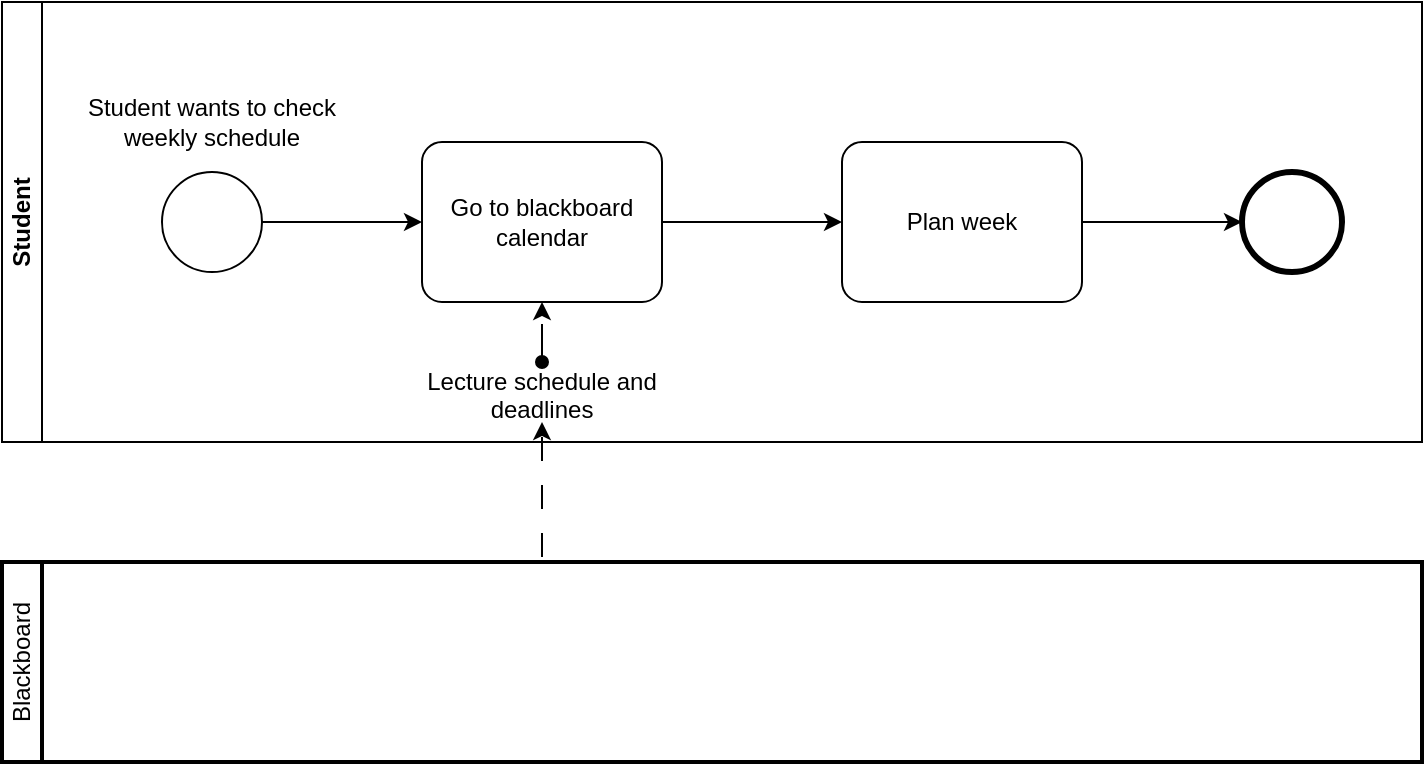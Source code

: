<mxfile version="21.8.2" type="device">
  <diagram name="Page-1" id="DJdL2kcr__wwFXiS8mvN">
    <mxGraphModel dx="909" dy="611" grid="1" gridSize="10" guides="1" tooltips="1" connect="1" arrows="1" fold="1" page="1" pageScale="1" pageWidth="850" pageHeight="1100" math="0" shadow="0">
      <root>
        <mxCell id="0" />
        <mxCell id="1" parent="0" />
        <mxCell id="Llhk9cpAcjFQnYdJweaO-1" value="Student" style="swimlane;startSize=20;horizontal=0;html=1;whiteSpace=wrap;" vertex="1" parent="1">
          <mxGeometry x="40" y="80" width="710" height="220" as="geometry" />
        </mxCell>
        <mxCell id="Llhk9cpAcjFQnYdJweaO-2" value="" style="points=[[0.145,0.145,0],[0.5,0,0],[0.855,0.145,0],[1,0.5,0],[0.855,0.855,0],[0.5,1,0],[0.145,0.855,0],[0,0.5,0]];shape=mxgraph.bpmn.event;html=1;verticalLabelPosition=bottom;labelBackgroundColor=#ffffff;verticalAlign=top;align=center;perimeter=ellipsePerimeter;outlineConnect=0;aspect=fixed;outline=standard;symbol=general;" vertex="1" parent="Llhk9cpAcjFQnYdJweaO-1">
          <mxGeometry x="80" y="85" width="50" height="50" as="geometry" />
        </mxCell>
        <UserObject label="Student wants to check weekly schedule" placeholders="1" name="Variable" id="Llhk9cpAcjFQnYdJweaO-3">
          <mxCell style="text;html=1;strokeColor=none;fillColor=none;align=center;verticalAlign=middle;whiteSpace=wrap;overflow=hidden;" vertex="1" parent="Llhk9cpAcjFQnYdJweaO-1">
            <mxGeometry x="30" y="40" width="150" height="40" as="geometry" />
          </mxCell>
        </UserObject>
        <mxCell id="Llhk9cpAcjFQnYdJweaO-13" style="edgeStyle=orthogonalEdgeStyle;rounded=0;orthogonalLoop=1;jettySize=auto;html=1;entryX=0.5;entryY=1;entryDx=0;entryDy=0;entryPerimeter=0;dashed=1;dashPattern=12 12;startArrow=oval;startFill=1;" edge="1" parent="Llhk9cpAcjFQnYdJweaO-1" source="Llhk9cpAcjFQnYdJweaO-14" target="Llhk9cpAcjFQnYdJweaO-4">
          <mxGeometry relative="1" as="geometry">
            <mxPoint x="270" y="250" as="targetPoint" />
            <mxPoint x="270" y="280" as="sourcePoint" />
          </mxGeometry>
        </mxCell>
        <mxCell id="Llhk9cpAcjFQnYdJweaO-4" value="Go to blackboard calendar" style="points=[[0.25,0,0],[0.5,0,0],[0.75,0,0],[1,0.25,0],[1,0.5,0],[1,0.75,0],[0.75,1,0],[0.5,1,0],[0.25,1,0],[0,0.75,0],[0,0.5,0],[0,0.25,0]];shape=mxgraph.bpmn.task;whiteSpace=wrap;rectStyle=rounded;size=10;html=1;container=1;expand=0;collapsible=0;taskMarker=abstract;" vertex="1" parent="Llhk9cpAcjFQnYdJweaO-1">
          <mxGeometry x="210" y="70" width="120" height="80" as="geometry" />
        </mxCell>
        <mxCell id="Llhk9cpAcjFQnYdJweaO-5" style="edgeStyle=orthogonalEdgeStyle;rounded=0;orthogonalLoop=1;jettySize=auto;html=1;entryX=0;entryY=0.5;entryDx=0;entryDy=0;entryPerimeter=0;" edge="1" parent="Llhk9cpAcjFQnYdJweaO-1" source="Llhk9cpAcjFQnYdJweaO-2" target="Llhk9cpAcjFQnYdJweaO-4">
          <mxGeometry relative="1" as="geometry" />
        </mxCell>
        <mxCell id="Llhk9cpAcjFQnYdJweaO-9" style="edgeStyle=orthogonalEdgeStyle;rounded=0;orthogonalLoop=1;jettySize=auto;html=1;" edge="1" parent="Llhk9cpAcjFQnYdJweaO-1" source="Llhk9cpAcjFQnYdJweaO-6" target="Llhk9cpAcjFQnYdJweaO-7">
          <mxGeometry relative="1" as="geometry" />
        </mxCell>
        <mxCell id="Llhk9cpAcjFQnYdJweaO-6" value="Plan week" style="points=[[0.25,0,0],[0.5,0,0],[0.75,0,0],[1,0.25,0],[1,0.5,0],[1,0.75,0],[0.75,1,0],[0.5,1,0],[0.25,1,0],[0,0.75,0],[0,0.5,0],[0,0.25,0]];shape=mxgraph.bpmn.task;whiteSpace=wrap;rectStyle=rounded;size=10;html=1;container=1;expand=0;collapsible=0;taskMarker=abstract;" vertex="1" parent="Llhk9cpAcjFQnYdJweaO-1">
          <mxGeometry x="420" y="70" width="120" height="80" as="geometry" />
        </mxCell>
        <mxCell id="Llhk9cpAcjFQnYdJweaO-7" value="" style="points=[[0.145,0.145,0],[0.5,0,0],[0.855,0.145,0],[1,0.5,0],[0.855,0.855,0],[0.5,1,0],[0.145,0.855,0],[0,0.5,0]];shape=mxgraph.bpmn.event;html=1;verticalLabelPosition=bottom;labelBackgroundColor=#ffffff;verticalAlign=top;align=center;perimeter=ellipsePerimeter;outlineConnect=0;aspect=fixed;outline=end;symbol=terminate2;" vertex="1" parent="Llhk9cpAcjFQnYdJweaO-1">
          <mxGeometry x="620" y="85" width="50" height="50" as="geometry" />
        </mxCell>
        <mxCell id="Llhk9cpAcjFQnYdJweaO-8" style="edgeStyle=orthogonalEdgeStyle;rounded=0;orthogonalLoop=1;jettySize=auto;html=1;entryX=0;entryY=0.5;entryDx=0;entryDy=0;entryPerimeter=0;" edge="1" parent="Llhk9cpAcjFQnYdJweaO-1" source="Llhk9cpAcjFQnYdJweaO-4" target="Llhk9cpAcjFQnYdJweaO-6">
          <mxGeometry relative="1" as="geometry" />
        </mxCell>
        <mxCell id="Llhk9cpAcjFQnYdJweaO-15" value="" style="edgeStyle=orthogonalEdgeStyle;rounded=0;orthogonalLoop=1;jettySize=auto;html=1;entryX=0.5;entryY=1;entryDx=0;entryDy=0;entryPerimeter=0;dashed=1;dashPattern=12 12;startArrow=oval;startFill=1;" edge="1" parent="Llhk9cpAcjFQnYdJweaO-1" target="Llhk9cpAcjFQnYdJweaO-14">
          <mxGeometry relative="1" as="geometry">
            <mxPoint x="310" y="230" as="targetPoint" />
            <mxPoint x="310" y="360" as="sourcePoint" />
          </mxGeometry>
        </mxCell>
        <UserObject label="Lecture schedule and deadlines" placeholders="1" name="Variable" id="Llhk9cpAcjFQnYdJweaO-14">
          <mxCell style="text;html=1;strokeColor=none;fillColor=none;align=center;verticalAlign=middle;whiteSpace=wrap;overflow=hidden;" vertex="1" parent="Llhk9cpAcjFQnYdJweaO-1">
            <mxGeometry x="205" y="180" width="130" height="30" as="geometry" />
          </mxCell>
        </UserObject>
        <mxCell id="Llhk9cpAcjFQnYdJweaO-11" value="" style="swimlane;html=1;startSize=20;fontStyle=0;collapsible=0;horizontal=0;swimlaneLine=1;swimlaneFillColor=#ffffff;strokeWidth=2;whiteSpace=wrap;" vertex="1" parent="1">
          <mxGeometry x="40" y="360" width="710" height="100" as="geometry" />
        </mxCell>
        <UserObject label="Blackboard" placeholders="1" name="Variable" id="Llhk9cpAcjFQnYdJweaO-12">
          <mxCell style="text;html=1;strokeColor=none;fillColor=none;align=center;verticalAlign=middle;whiteSpace=wrap;overflow=hidden;rotation=-90;" vertex="1" parent="Llhk9cpAcjFQnYdJweaO-11">
            <mxGeometry x="-30" y="40" width="80" height="20" as="geometry" />
          </mxCell>
        </UserObject>
      </root>
    </mxGraphModel>
  </diagram>
</mxfile>
